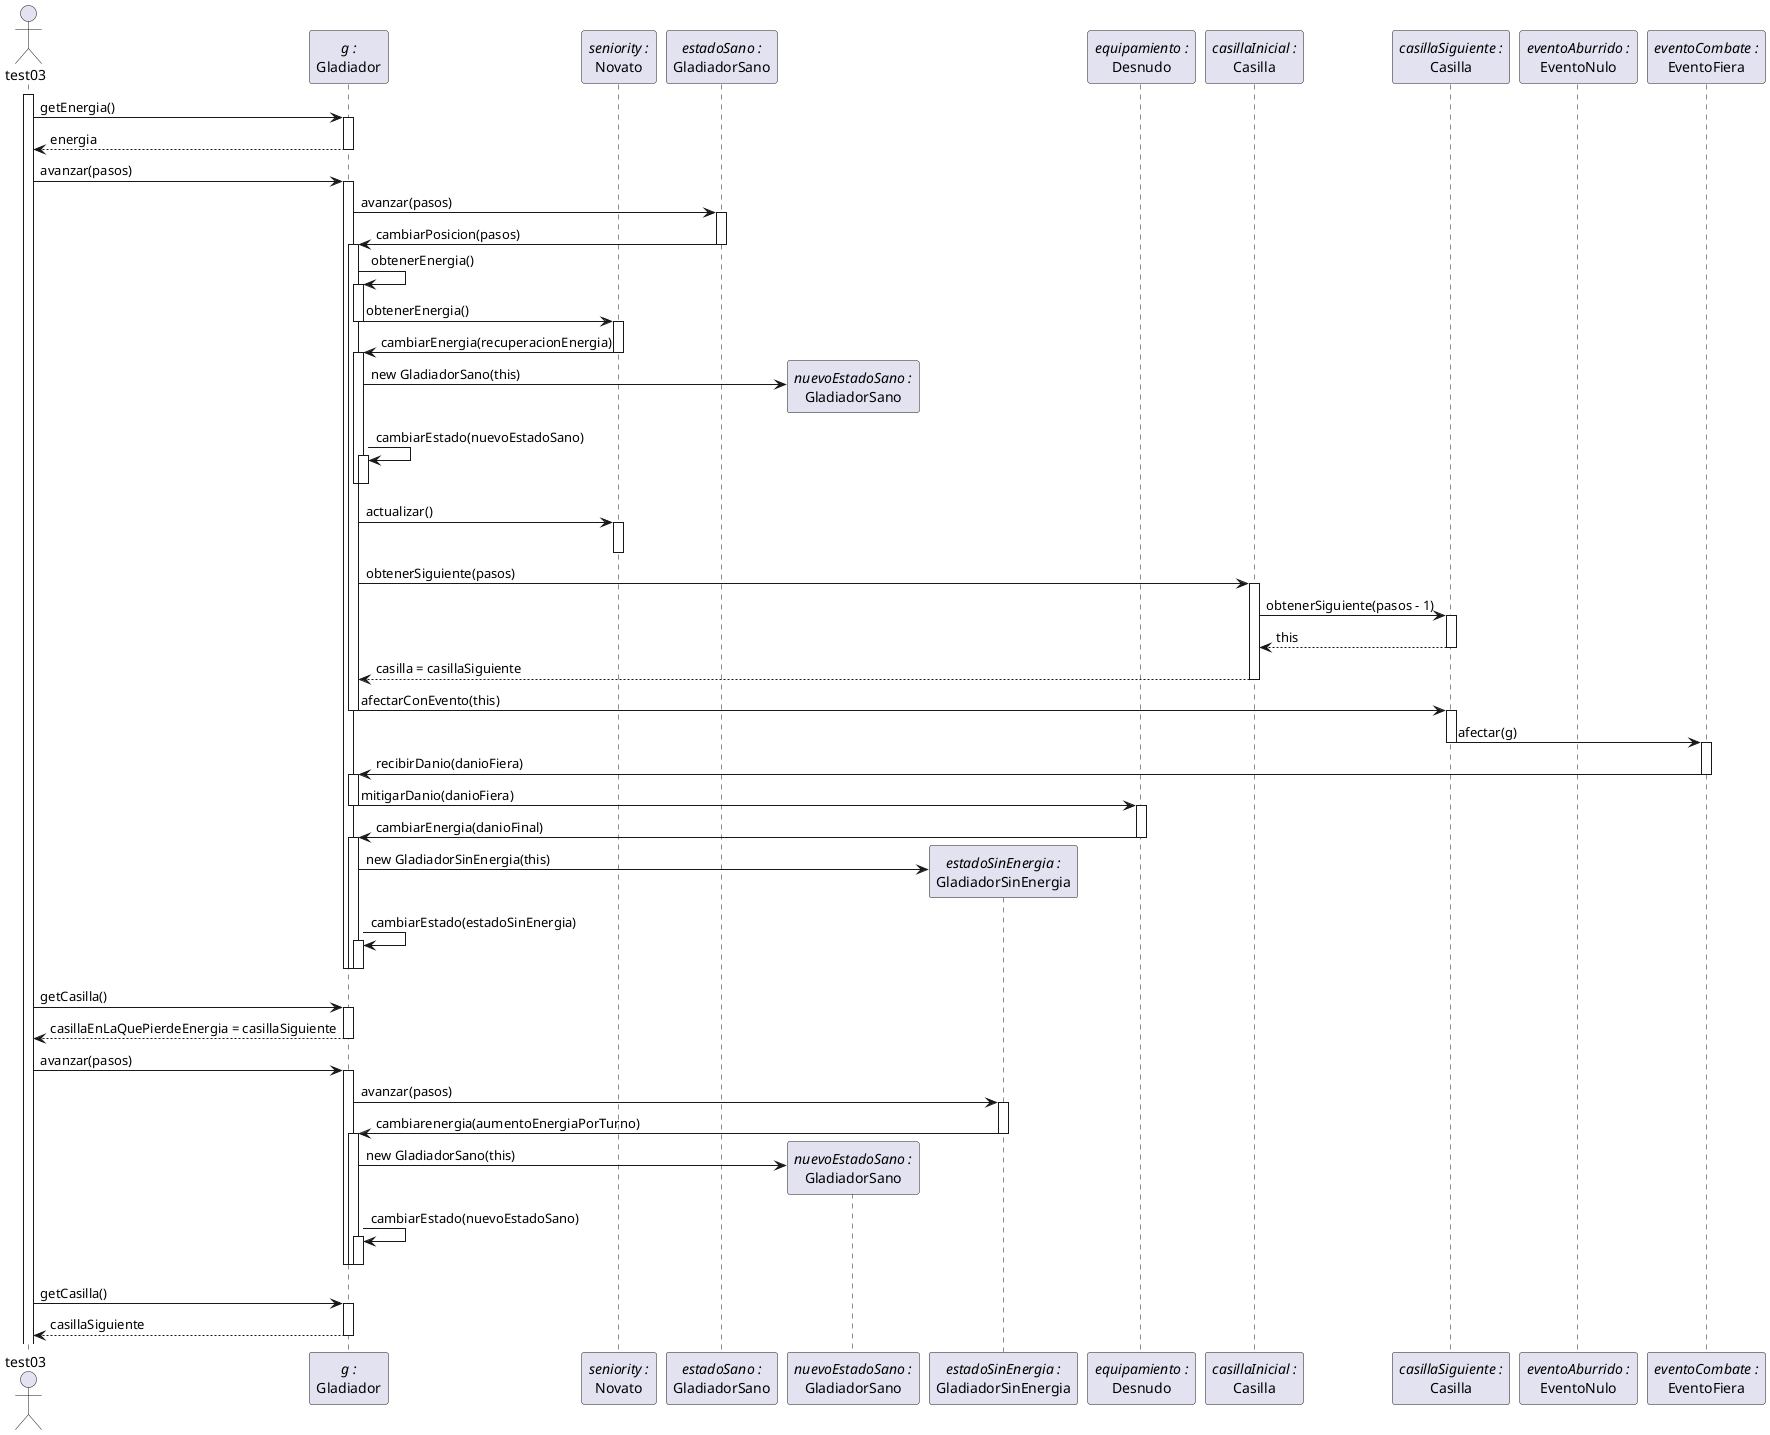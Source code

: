 @startuml GladiadorSinEnergiaNoCambiaDeCasilla

skinparam guillemet none
autoactivate on

actor test03

participant Gladiador as g << g : >>
participant Novato as novato << seniority : >>
participant GladiadorSano as sano << estadoSano : >>
participant GladiadorSano as sanoNuevo << nuevoEstadoSano : >>
participant GladiadorSinEnergia as sinEnergia << estadoSinEnergia : >>
participant Desnudo as d << equipamiento : >>

participant Casilla as c1 << casillaInicial : >>
participant Casilla as c2 << casillaSiguiente : >>
participant EventoNulo as eAburrido << eventoAburrido : >>
participant EventoFiera as eCombate << eventoCombate : >>

test03++
test03 -> g : getEnergia()
return energia

test03 -> g ++: avanzar(pasos)
g -> sano : avanzar(pasos)
sano -> g --: cambiarPosicion(pasos)
g++
g -> g : obtenerEnergia()
g -> novato --: obtenerEnergia()
novato++
novato -> g --: cambiarEnergia(recuperacionEnergia)
g++
g -> sanoNuevo ** : new GladiadorSano(this)
g -> g ++: cambiarEstado(nuevoEstadoSano)
g--
g--
g -> novato: actualizar()
novato--
g -> c1 : obtenerSiguiente(pasos)
c1 -> c2 : obtenerSiguiente(pasos - 1)
return this
c1 --> g : casilla = casillaSiguiente
g -> c2 --: afectarConEvento(this)
c2++
c2 -> eCombate --: afectar(g)
eCombate++
eCombate -> g --: recibirDanio(danioFiera)
g++
g -> d --: mitigarDanio(danioFiera)
d++
d -> g --: cambiarEnergia(danioFinal)
g++
g -> sinEnergia ** : new GladiadorSinEnergia(this)
g -> g : cambiarEstado(estadoSinEnergia)
g--
g--
g--

test03 -> g : getCasilla()
g --> test03 : casillaEnLaQuePierdeEnergia = casillaSiguiente

test03 -> g : avanzar(pasos)

g -> sinEnergia : avanzar(pasos)
sinEnergia -> g --: cambiarenergia(aumentoEnergiaPorTurno)
g++
g -> sanoNuevo ** : new GladiadorSano(this)
g -> g : cambiarEstado(nuevoEstadoSano)
g--
g--
g--

test03 -> g : getCasilla()
g --> test03 : casillaSiguiente

@enduml